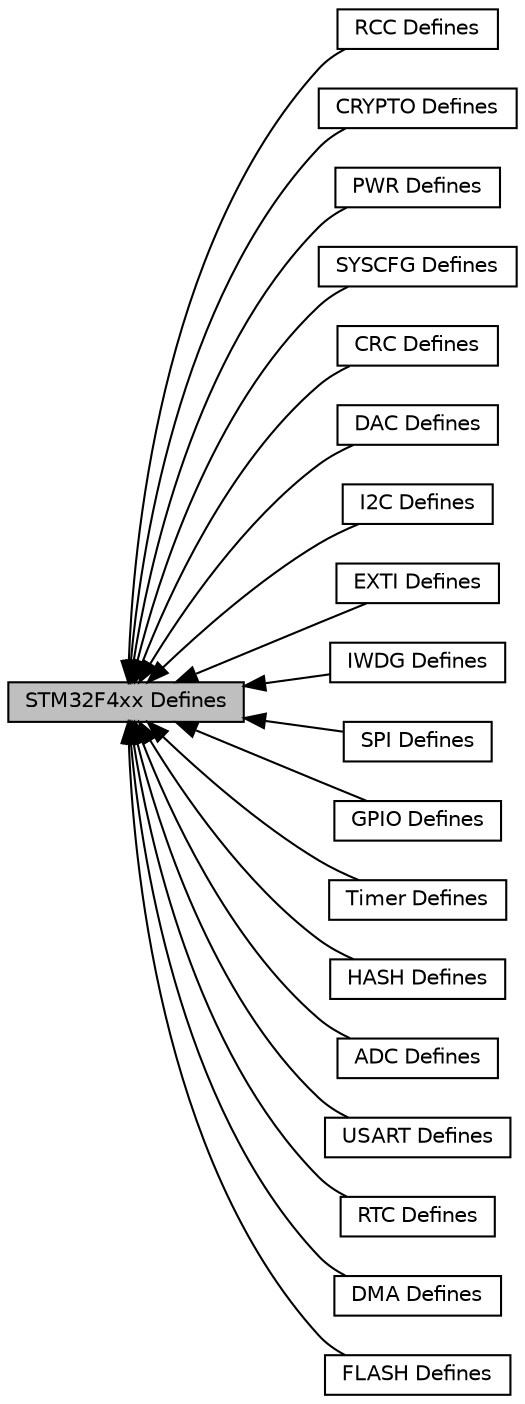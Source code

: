 digraph "STM32F4xx Defines"
{
  edge [fontname="Helvetica",fontsize="10",labelfontname="Helvetica",labelfontsize="10"];
  node [fontname="Helvetica",fontsize="10",shape=record];
  rankdir=LR;
  Node0 [label="STM32F4xx Defines",height=0.2,width=0.4,color="black", fillcolor="grey75", style="filled", fontcolor="black"];
  Node13 [label="RCC Defines",height=0.2,width=0.4,color="black", fillcolor="white", style="filled",URL="$group__rcc__defines.html",tooltip="Defined Constants and Types for the STM32F4xx Reset and Clock Control "];
  Node3 [label="CRYPTO Defines",height=0.2,width=0.4,color="black", fillcolor="white", style="filled",URL="$group__crypto__defines.html",tooltip="Defined constants and Types for the STM32F4xx Crypto Coprocessor "];
  Node12 [label="PWR Defines",height=0.2,width=0.4,color="black", fillcolor="white", style="filled",URL="$group__pwr__defines.html",tooltip="Defined Constants and Types for the STM32F4xx Power Control "];
  Node16 [label="SYSCFG Defines",height=0.2,width=0.4,color="black", fillcolor="white", style="filled",URL="$group__syscfg__defines.html",tooltip="Defined Constants and Types for the STM32F4xx Sysconfig. "];
  Node2 [label="CRC Defines",height=0.2,width=0.4,color="black", fillcolor="white", style="filled",URL="$group__crc__defines.html",tooltip="libopencm3 Defined Constants and Types for the STM32F4xx CRC Generator  "];
  Node4 [label="DAC Defines",height=0.2,width=0.4,color="black", fillcolor="white", style="filled",URL="$group__dac__defines.html",tooltip="Defined Constants and Types for the STM32F4xx DAC "];
  Node10 [label="I2C Defines",height=0.2,width=0.4,color="black", fillcolor="white", style="filled",URL="$group__i2c__defines.html",tooltip="Defined Constants and Types for the STM32F4xx I2C  "];
  Node6 [label="EXTI Defines",height=0.2,width=0.4,color="black", fillcolor="white", style="filled",URL="$group__exti__defines.html",tooltip="Defined Constants and Types for the STM32F4xx External Interrupts  "];
  Node11 [label="IWDG Defines",height=0.2,width=0.4,color="black", fillcolor="white", style="filled",URL="$group__iwdg__defines.html",tooltip="Defined Constants and Types for the STM32F4xx Independent Watchdog Timer "];
  Node15 [label="SPI Defines",height=0.2,width=0.4,color="black", fillcolor="white", style="filled",URL="$group__spi__defines.html",tooltip="Defined Constants and Types for the STM32F4xx SPI "];
  Node8 [label="GPIO Defines",height=0.2,width=0.4,color="black", fillcolor="white", style="filled",URL="$group__gpio__defines.html",tooltip="Defined Constants and Types for the STM32F4xx General Purpose I/O "];
  Node17 [label="Timer Defines",height=0.2,width=0.4,color="black", fillcolor="white", style="filled",URL="$group__timer__defines.html",tooltip="libopencm3 Defined Constants and Types for the STM32F4xx Timers "];
  Node9 [label="HASH Defines",height=0.2,width=0.4,color="black", fillcolor="white", style="filled",URL="$group__hash__defines.html",tooltip="Defined Constants and Types for the STM32F4xx HASH Controller. "];
  Node1 [label="ADC Defines",height=0.2,width=0.4,color="black", fillcolor="white", style="filled",URL="$group__adc__defines.html",tooltip="Defined Constants and Types for the STM32F4xx Analog to Digital Converters "];
  Node18 [label="USART Defines",height=0.2,width=0.4,color="black", fillcolor="white", style="filled",URL="$group__usart__defines.html",tooltip="Defined Constants and Types for the STM32F4xx USART "];
  Node14 [label="RTC Defines",height=0.2,width=0.4,color="black", fillcolor="white", style="filled",URL="$group__rtc__defines.html",tooltip="Defined Constants and Types for the STM32F4xx RTC "];
  Node5 [label="DMA Defines",height=0.2,width=0.4,color="black", fillcolor="white", style="filled",URL="$group__dma__defines.html",tooltip="Defined Constants and Types for the STM32F4xx DMA Controller. "];
  Node7 [label="FLASH Defines",height=0.2,width=0.4,color="black", fillcolor="white", style="filled",URL="$group__flash__defines.html",tooltip="Defined Constants and Types for the STM32F4xx FLASH Memory. "];
  Node0->Node1 [shape=plaintext, dir="back", style="solid"];
  Node0->Node2 [shape=plaintext, dir="back", style="solid"];
  Node0->Node3 [shape=plaintext, dir="back", style="solid"];
  Node0->Node4 [shape=plaintext, dir="back", style="solid"];
  Node0->Node5 [shape=plaintext, dir="back", style="solid"];
  Node0->Node6 [shape=plaintext, dir="back", style="solid"];
  Node0->Node7 [shape=plaintext, dir="back", style="solid"];
  Node0->Node8 [shape=plaintext, dir="back", style="solid"];
  Node0->Node9 [shape=plaintext, dir="back", style="solid"];
  Node0->Node10 [shape=plaintext, dir="back", style="solid"];
  Node0->Node11 [shape=plaintext, dir="back", style="solid"];
  Node0->Node12 [shape=plaintext, dir="back", style="solid"];
  Node0->Node13 [shape=plaintext, dir="back", style="solid"];
  Node0->Node14 [shape=plaintext, dir="back", style="solid"];
  Node0->Node15 [shape=plaintext, dir="back", style="solid"];
  Node0->Node16 [shape=plaintext, dir="back", style="solid"];
  Node0->Node17 [shape=plaintext, dir="back", style="solid"];
  Node0->Node18 [shape=plaintext, dir="back", style="solid"];
}

